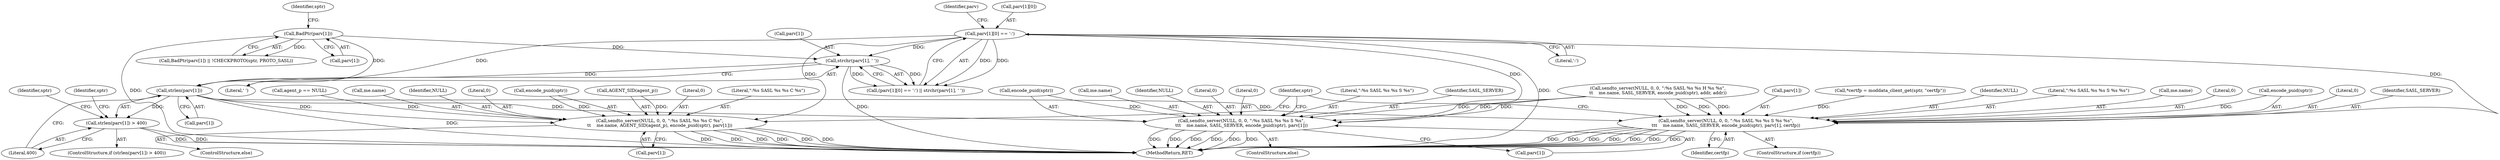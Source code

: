 digraph "0_unrealircd_f473e355e1dc422c4f019dbf86bc50ba1a34a766@API" {
"1000181" [label="(Call,strlen(parv[1]))"];
"1000154" [label="(Call,parv[1][0] == ':')"];
"1000117" [label="(Call,BadPtr(parv[1]))"];
"1000161" [label="(Call,strchr(parv[1], ' '))"];
"1000180" [label="(Call,strlen(parv[1]) > 400)"];
"1000259" [label="(Call,sendto_server(NULL, 0, 0, \":%s SASL %s %s S %s %s\",\n\t\t\t    me.name, SASL_SERVER, encode_puid(sptr), parv[1], certfp))"];
"1000275" [label="(Call,sendto_server(NULL, 0, 0, \":%s SASL %s %s S %s\",\n\t\t\t    me.name, SASL_SERVER, encode_puid(sptr), parv[1]))"];
"1000290" [label="(Call,sendto_server(NULL, 0, 0, \":%s SASL %s %s C %s\",\n\t\t    me.name, AGENT_SID(agent_p), encode_puid(sptr), parv[1]))"];
"1000244" [label="(Call,sendto_server(NULL, 0, 0, \":%s SASL %s %s H %s %s\",\n\t\t    me.name, SASL_SERVER, encode_puid(sptr), addr, addr))"];
"1000154" [label="(Call,parv[1][0] == ':')"];
"1000259" [label="(Call,sendto_server(NULL, 0, 0, \":%s SASL %s %s S %s %s\",\n\t\t\t    me.name, SASL_SERVER, encode_puid(sptr), parv[1], certfp))"];
"1000180" [label="(Call,strlen(parv[1]) > 400)"];
"1000294" [label="(Literal,\":%s SASL %s %s C %s\")"];
"1000162" [label="(Call,parv[1])"];
"1000117" [label="(Call,BadPtr(parv[1]))"];
"1000283" [label="(Identifier,SASL_SERVER)"];
"1000268" [label="(Call,encode_puid(sptr))"];
"1000153" [label="(Call,(parv[1][0] == ':') || strchr(parv[1], ' '))"];
"1000123" [label="(Identifier,sptr)"];
"1000163" [label="(Identifier,parv)"];
"1000273" [label="(Identifier,certfp)"];
"1000118" [label="(Call,parv[1])"];
"1000155" [label="(Call,parv[1][0])"];
"1000261" [label="(Literal,0)"];
"1000267" [label="(Identifier,SASL_SERVER)"];
"1000161" [label="(Call,strchr(parv[1], ' '))"];
"1000300" [label="(Call,encode_puid(sptr))"];
"1000284" [label="(Call,encode_puid(sptr))"];
"1000270" [label="(Call,parv[1])"];
"1000308" [label="(Identifier,sptr)"];
"1000257" [label="(ControlStructure,if (certfp))"];
"1000239" [label="(Call,*certfp = moddata_client_get(sptr, \"certfp\"))"];
"1000160" [label="(Literal,':')"];
"1000209" [label="(Identifier,sptr)"];
"1000275" [label="(Call,sendto_server(NULL, 0, 0, \":%s SASL %s %s S %s\",\n\t\t\t    me.name, SASL_SERVER, encode_puid(sptr), parv[1]))"];
"1000165" [label="(Literal,' ')"];
"1000185" [label="(Literal,400)"];
"1000290" [label="(Call,sendto_server(NULL, 0, 0, \":%s SASL %s %s C %s\",\n\t\t    me.name, AGENT_SID(agent_p), encode_puid(sptr), parv[1]))"];
"1000260" [label="(Identifier,NULL)"];
"1000280" [label="(Call,me.name)"];
"1000222" [label="(Call,agent_p == NULL)"];
"1000274" [label="(ControlStructure,else)"];
"1000313" [label="(MethodReturn,RET)"];
"1000298" [label="(Call,AGENT_SID(agent_p))"];
"1000276" [label="(Identifier,NULL)"];
"1000292" [label="(Literal,0)"];
"1000263" [label="(Literal,\":%s SASL %s %s S %s %s\")"];
"1000116" [label="(Call,BadPtr(parv[1]) || !CHECKPROTO(sptr, PROTO_SASL))"];
"1000295" [label="(Call,me.name)"];
"1000286" [label="(Call,parv[1])"];
"1000289" [label="(ControlStructure,else)"];
"1000264" [label="(Call,me.name)"];
"1000278" [label="(Literal,0)"];
"1000188" [label="(Identifier,sptr)"];
"1000277" [label="(Literal,0)"];
"1000279" [label="(Literal,\":%s SASL %s %s S %s\")"];
"1000181" [label="(Call,strlen(parv[1]))"];
"1000302" [label="(Call,parv[1])"];
"1000291" [label="(Identifier,NULL)"];
"1000182" [label="(Call,parv[1])"];
"1000179" [label="(ControlStructure,if (strlen(parv[1]) > 400))"];
"1000262" [label="(Literal,0)"];
"1000293" [label="(Literal,0)"];
"1000181" -> "1000180"  [label="AST: "];
"1000181" -> "1000182"  [label="CFG: "];
"1000182" -> "1000181"  [label="AST: "];
"1000185" -> "1000181"  [label="CFG: "];
"1000181" -> "1000313"  [label="DDG: "];
"1000181" -> "1000180"  [label="DDG: "];
"1000154" -> "1000181"  [label="DDG: "];
"1000117" -> "1000181"  [label="DDG: "];
"1000161" -> "1000181"  [label="DDG: "];
"1000181" -> "1000259"  [label="DDG: "];
"1000181" -> "1000275"  [label="DDG: "];
"1000181" -> "1000290"  [label="DDG: "];
"1000154" -> "1000153"  [label="AST: "];
"1000154" -> "1000160"  [label="CFG: "];
"1000155" -> "1000154"  [label="AST: "];
"1000160" -> "1000154"  [label="AST: "];
"1000163" -> "1000154"  [label="CFG: "];
"1000153" -> "1000154"  [label="CFG: "];
"1000154" -> "1000313"  [label="DDG: "];
"1000154" -> "1000153"  [label="DDG: "];
"1000154" -> "1000153"  [label="DDG: "];
"1000154" -> "1000161"  [label="DDG: "];
"1000154" -> "1000259"  [label="DDG: "];
"1000154" -> "1000275"  [label="DDG: "];
"1000154" -> "1000290"  [label="DDG: "];
"1000117" -> "1000116"  [label="AST: "];
"1000117" -> "1000118"  [label="CFG: "];
"1000118" -> "1000117"  [label="AST: "];
"1000123" -> "1000117"  [label="CFG: "];
"1000116" -> "1000117"  [label="CFG: "];
"1000117" -> "1000313"  [label="DDG: "];
"1000117" -> "1000116"  [label="DDG: "];
"1000117" -> "1000161"  [label="DDG: "];
"1000161" -> "1000153"  [label="AST: "];
"1000161" -> "1000165"  [label="CFG: "];
"1000162" -> "1000161"  [label="AST: "];
"1000165" -> "1000161"  [label="AST: "];
"1000153" -> "1000161"  [label="CFG: "];
"1000161" -> "1000313"  [label="DDG: "];
"1000161" -> "1000153"  [label="DDG: "];
"1000161" -> "1000153"  [label="DDG: "];
"1000180" -> "1000179"  [label="AST: "];
"1000180" -> "1000185"  [label="CFG: "];
"1000185" -> "1000180"  [label="AST: "];
"1000188" -> "1000180"  [label="CFG: "];
"1000209" -> "1000180"  [label="CFG: "];
"1000180" -> "1000313"  [label="DDG: "];
"1000180" -> "1000313"  [label="DDG: "];
"1000259" -> "1000257"  [label="AST: "];
"1000259" -> "1000273"  [label="CFG: "];
"1000260" -> "1000259"  [label="AST: "];
"1000261" -> "1000259"  [label="AST: "];
"1000262" -> "1000259"  [label="AST: "];
"1000263" -> "1000259"  [label="AST: "];
"1000264" -> "1000259"  [label="AST: "];
"1000267" -> "1000259"  [label="AST: "];
"1000268" -> "1000259"  [label="AST: "];
"1000270" -> "1000259"  [label="AST: "];
"1000273" -> "1000259"  [label="AST: "];
"1000308" -> "1000259"  [label="CFG: "];
"1000259" -> "1000313"  [label="DDG: "];
"1000259" -> "1000313"  [label="DDG: "];
"1000259" -> "1000313"  [label="DDG: "];
"1000259" -> "1000313"  [label="DDG: "];
"1000259" -> "1000313"  [label="DDG: "];
"1000259" -> "1000313"  [label="DDG: "];
"1000259" -> "1000313"  [label="DDG: "];
"1000244" -> "1000259"  [label="DDG: "];
"1000244" -> "1000259"  [label="DDG: "];
"1000244" -> "1000259"  [label="DDG: "];
"1000268" -> "1000259"  [label="DDG: "];
"1000239" -> "1000259"  [label="DDG: "];
"1000275" -> "1000274"  [label="AST: "];
"1000275" -> "1000286"  [label="CFG: "];
"1000276" -> "1000275"  [label="AST: "];
"1000277" -> "1000275"  [label="AST: "];
"1000278" -> "1000275"  [label="AST: "];
"1000279" -> "1000275"  [label="AST: "];
"1000280" -> "1000275"  [label="AST: "];
"1000283" -> "1000275"  [label="AST: "];
"1000284" -> "1000275"  [label="AST: "];
"1000286" -> "1000275"  [label="AST: "];
"1000308" -> "1000275"  [label="CFG: "];
"1000275" -> "1000313"  [label="DDG: "];
"1000275" -> "1000313"  [label="DDG: "];
"1000275" -> "1000313"  [label="DDG: "];
"1000275" -> "1000313"  [label="DDG: "];
"1000275" -> "1000313"  [label="DDG: "];
"1000275" -> "1000313"  [label="DDG: "];
"1000244" -> "1000275"  [label="DDG: "];
"1000244" -> "1000275"  [label="DDG: "];
"1000244" -> "1000275"  [label="DDG: "];
"1000284" -> "1000275"  [label="DDG: "];
"1000290" -> "1000289"  [label="AST: "];
"1000290" -> "1000302"  [label="CFG: "];
"1000291" -> "1000290"  [label="AST: "];
"1000292" -> "1000290"  [label="AST: "];
"1000293" -> "1000290"  [label="AST: "];
"1000294" -> "1000290"  [label="AST: "];
"1000295" -> "1000290"  [label="AST: "];
"1000298" -> "1000290"  [label="AST: "];
"1000300" -> "1000290"  [label="AST: "];
"1000302" -> "1000290"  [label="AST: "];
"1000308" -> "1000290"  [label="CFG: "];
"1000290" -> "1000313"  [label="DDG: "];
"1000290" -> "1000313"  [label="DDG: "];
"1000290" -> "1000313"  [label="DDG: "];
"1000290" -> "1000313"  [label="DDG: "];
"1000290" -> "1000313"  [label="DDG: "];
"1000290" -> "1000313"  [label="DDG: "];
"1000222" -> "1000290"  [label="DDG: "];
"1000298" -> "1000290"  [label="DDG: "];
"1000300" -> "1000290"  [label="DDG: "];
}
